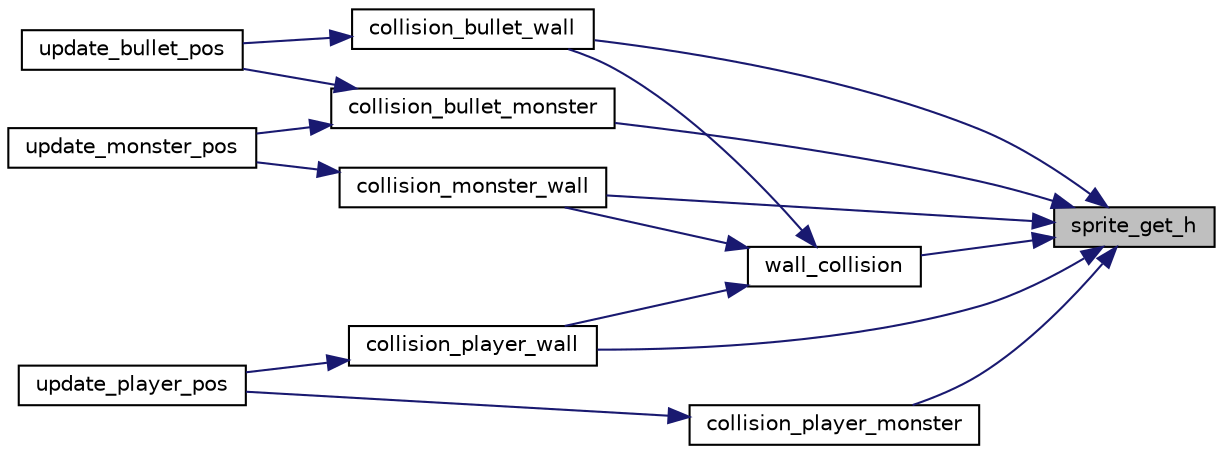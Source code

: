 digraph "sprite_get_h"
{
 // LATEX_PDF_SIZE
  edge [fontname="Helvetica",fontsize="10",labelfontname="Helvetica",labelfontsize="10"];
  node [fontname="Helvetica",fontsize="10",shape=record];
  rankdir="RL";
  Node1 [label="sprite_get_h",height=0.2,width=0.4,color="black", fillcolor="grey75", style="filled", fontcolor="black",tooltip=" "];
  Node1 -> Node2 [dir="back",color="midnightblue",fontsize="10",style="solid"];
  Node2 [label="collision_bullet_monster",height=0.2,width=0.4,color="black", fillcolor="white", style="filled",URL="$elements_8c.html#a0a1e7d8c08cd85d691155ee384c9ea47",tooltip=" "];
  Node2 -> Node3 [dir="back",color="midnightblue",fontsize="10",style="solid"];
  Node3 [label="update_bullet_pos",height=0.2,width=0.4,color="black", fillcolor="white", style="filled",URL="$elements_8c.html#af6562f481cf612f465e12e0d9167c774",tooltip=" "];
  Node2 -> Node4 [dir="back",color="midnightblue",fontsize="10",style="solid"];
  Node4 [label="update_monster_pos",height=0.2,width=0.4,color="black", fillcolor="white", style="filled",URL="$elements_8c.html#a5f7b99d83f9b033ad69c25a76eb1d43b",tooltip=" "];
  Node1 -> Node5 [dir="back",color="midnightblue",fontsize="10",style="solid"];
  Node5 [label="collision_bullet_wall",height=0.2,width=0.4,color="black", fillcolor="white", style="filled",URL="$elements_8c.html#ae2d15848c30d1808124b8ef3ab8a475f",tooltip=" "];
  Node5 -> Node3 [dir="back",color="midnightblue",fontsize="10",style="solid"];
  Node1 -> Node6 [dir="back",color="midnightblue",fontsize="10",style="solid"];
  Node6 [label="collision_monster_wall",height=0.2,width=0.4,color="black", fillcolor="white", style="filled",URL="$elements_8c.html#a624c72f95b8d2e974d70df1066267487",tooltip=" "];
  Node6 -> Node4 [dir="back",color="midnightblue",fontsize="10",style="solid"];
  Node1 -> Node7 [dir="back",color="midnightblue",fontsize="10",style="solid"];
  Node7 [label="collision_player_monster",height=0.2,width=0.4,color="black", fillcolor="white", style="filled",URL="$elements_8c.html#a4e0464bbee168a97c81eb8563e0f5bca",tooltip=" "];
  Node7 -> Node8 [dir="back",color="midnightblue",fontsize="10",style="solid"];
  Node8 [label="update_player_pos",height=0.2,width=0.4,color="black", fillcolor="white", style="filled",URL="$elements_8c.html#a5fcf4fe14e5af4401245d7bfc86df21e",tooltip=" "];
  Node1 -> Node9 [dir="back",color="midnightblue",fontsize="10",style="solid"];
  Node9 [label="collision_player_wall",height=0.2,width=0.4,color="black", fillcolor="white", style="filled",URL="$elements_8c.html#afdc84cfca8a98585433ff3b1ed0385bd",tooltip=" "];
  Node9 -> Node8 [dir="back",color="midnightblue",fontsize="10",style="solid"];
  Node1 -> Node10 [dir="back",color="midnightblue",fontsize="10",style="solid"];
  Node10 [label="wall_collision",height=0.2,width=0.4,color="black", fillcolor="white", style="filled",URL="$elements_8c.html#af36a0e3094a37f31c083a5035ed949a6",tooltip=" "];
  Node10 -> Node5 [dir="back",color="midnightblue",fontsize="10",style="solid"];
  Node10 -> Node6 [dir="back",color="midnightblue",fontsize="10",style="solid"];
  Node10 -> Node9 [dir="back",color="midnightblue",fontsize="10",style="solid"];
}
